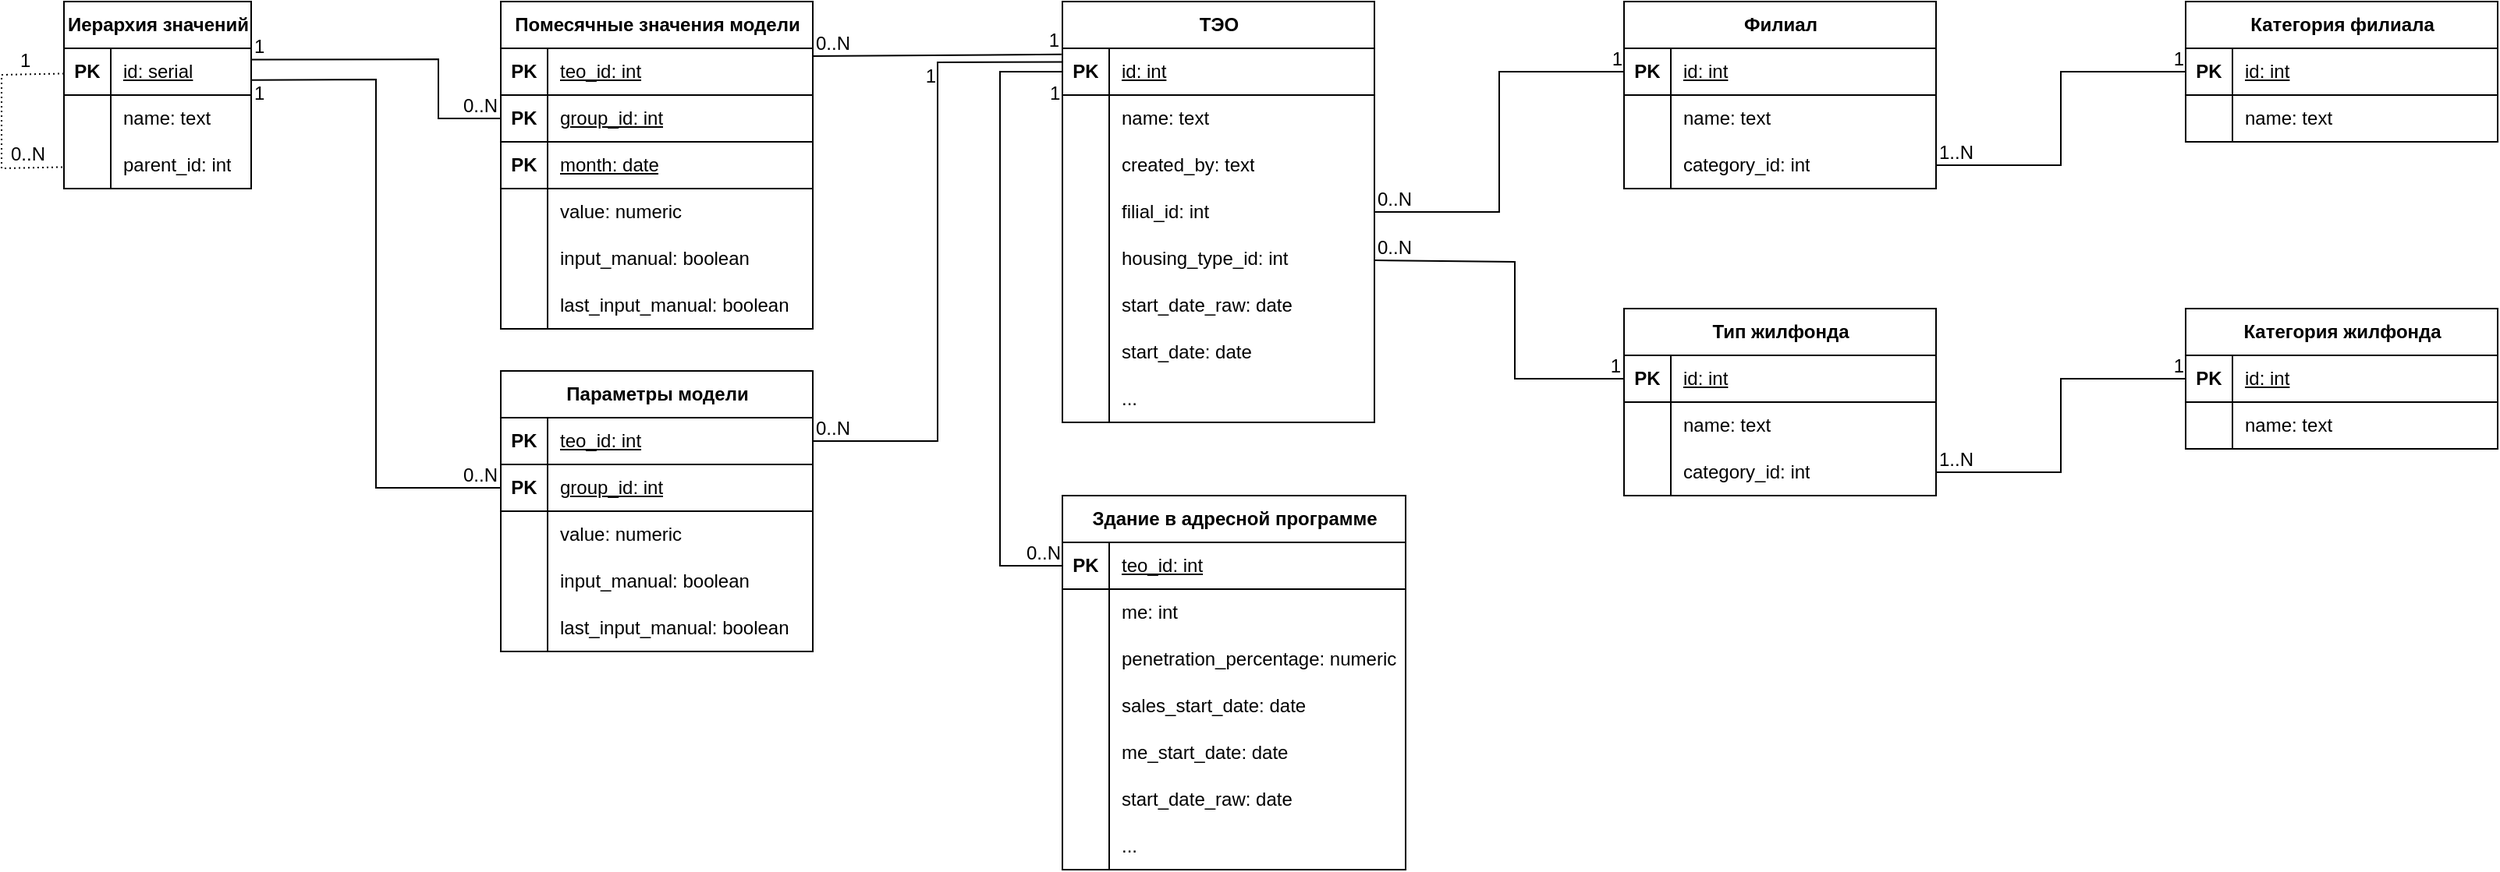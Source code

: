 <mxfile version="25.0.3">
  <diagram name="Страница — 1" id="0S8SlYEjhJr-Y9sLK_1a">
    <mxGraphModel dx="1687" dy="918" grid="1" gridSize="10" guides="1" tooltips="1" connect="1" arrows="1" fold="1" page="1" pageScale="1" pageWidth="850" pageHeight="1100" math="0" shadow="0">
      <root>
        <mxCell id="0" />
        <mxCell id="1" parent="0" />
        <mxCell id="uY31xJuMkMNd_lZLegCb-29" value="Иерархия значений" style="shape=table;startSize=30;container=1;collapsible=1;childLayout=tableLayout;fixedRows=1;rowLines=0;fontStyle=1;align=center;resizeLast=1;html=1;" vertex="1" parent="1">
          <mxGeometry x="80" y="43" width="120" height="120" as="geometry" />
        </mxCell>
        <mxCell id="uY31xJuMkMNd_lZLegCb-30" value="" style="shape=tableRow;horizontal=0;startSize=0;swimlaneHead=0;swimlaneBody=0;fillColor=none;collapsible=0;dropTarget=0;points=[[0,0.5],[1,0.5]];portConstraint=eastwest;top=0;left=0;right=0;bottom=1;" vertex="1" parent="uY31xJuMkMNd_lZLegCb-29">
          <mxGeometry y="30" width="120" height="30" as="geometry" />
        </mxCell>
        <mxCell id="uY31xJuMkMNd_lZLegCb-31" value="PK" style="shape=partialRectangle;connectable=0;fillColor=none;top=0;left=0;bottom=0;right=0;fontStyle=1;overflow=hidden;whiteSpace=wrap;html=1;" vertex="1" parent="uY31xJuMkMNd_lZLegCb-30">
          <mxGeometry width="30" height="30" as="geometry">
            <mxRectangle width="30" height="30" as="alternateBounds" />
          </mxGeometry>
        </mxCell>
        <mxCell id="uY31xJuMkMNd_lZLegCb-32" value="&lt;span style=&quot;font-weight: 400;&quot;&gt;id: serial&lt;/span&gt;" style="shape=partialRectangle;connectable=0;fillColor=none;top=0;left=0;bottom=0;right=0;align=left;spacingLeft=6;fontStyle=5;overflow=hidden;whiteSpace=wrap;html=1;" vertex="1" parent="uY31xJuMkMNd_lZLegCb-30">
          <mxGeometry x="30" width="90" height="30" as="geometry">
            <mxRectangle width="90" height="30" as="alternateBounds" />
          </mxGeometry>
        </mxCell>
        <mxCell id="uY31xJuMkMNd_lZLegCb-33" value="" style="shape=tableRow;horizontal=0;startSize=0;swimlaneHead=0;swimlaneBody=0;fillColor=none;collapsible=0;dropTarget=0;points=[[0,0.5],[1,0.5]];portConstraint=eastwest;top=0;left=0;right=0;bottom=0;" vertex="1" parent="uY31xJuMkMNd_lZLegCb-29">
          <mxGeometry y="60" width="120" height="30" as="geometry" />
        </mxCell>
        <mxCell id="uY31xJuMkMNd_lZLegCb-34" value="" style="shape=partialRectangle;connectable=0;fillColor=none;top=0;left=0;bottom=0;right=0;editable=1;overflow=hidden;whiteSpace=wrap;html=1;" vertex="1" parent="uY31xJuMkMNd_lZLegCb-33">
          <mxGeometry width="30" height="30" as="geometry">
            <mxRectangle width="30" height="30" as="alternateBounds" />
          </mxGeometry>
        </mxCell>
        <mxCell id="uY31xJuMkMNd_lZLegCb-35" value="name: text" style="shape=partialRectangle;connectable=0;fillColor=none;top=0;left=0;bottom=0;right=0;align=left;spacingLeft=6;overflow=hidden;whiteSpace=wrap;html=1;" vertex="1" parent="uY31xJuMkMNd_lZLegCb-33">
          <mxGeometry x="30" width="90" height="30" as="geometry">
            <mxRectangle width="90" height="30" as="alternateBounds" />
          </mxGeometry>
        </mxCell>
        <mxCell id="uY31xJuMkMNd_lZLegCb-36" value="" style="shape=tableRow;horizontal=0;startSize=0;swimlaneHead=0;swimlaneBody=0;fillColor=none;collapsible=0;dropTarget=0;points=[[0,0.5],[1,0.5]];portConstraint=eastwest;top=0;left=0;right=0;bottom=0;" vertex="1" parent="uY31xJuMkMNd_lZLegCb-29">
          <mxGeometry y="90" width="120" height="30" as="geometry" />
        </mxCell>
        <mxCell id="uY31xJuMkMNd_lZLegCb-37" value="" style="shape=partialRectangle;connectable=0;fillColor=none;top=0;left=0;bottom=0;right=0;editable=1;overflow=hidden;whiteSpace=wrap;html=1;" vertex="1" parent="uY31xJuMkMNd_lZLegCb-36">
          <mxGeometry width="30" height="30" as="geometry">
            <mxRectangle width="30" height="30" as="alternateBounds" />
          </mxGeometry>
        </mxCell>
        <mxCell id="uY31xJuMkMNd_lZLegCb-38" value="parent_id: int" style="shape=partialRectangle;connectable=0;fillColor=none;top=0;left=0;bottom=0;right=0;align=left;spacingLeft=6;overflow=hidden;whiteSpace=wrap;html=1;" vertex="1" parent="uY31xJuMkMNd_lZLegCb-36">
          <mxGeometry x="30" width="90" height="30" as="geometry">
            <mxRectangle width="90" height="30" as="alternateBounds" />
          </mxGeometry>
        </mxCell>
        <mxCell id="uY31xJuMkMNd_lZLegCb-42" value="" style="endArrow=none;html=1;rounded=0;dashed=1;dashPattern=1 2;" edge="1" parent="uY31xJuMkMNd_lZLegCb-29" source="uY31xJuMkMNd_lZLegCb-30" target="uY31xJuMkMNd_lZLegCb-36">
          <mxGeometry relative="1" as="geometry">
            <mxPoint x="-50" y="37" as="sourcePoint" />
            <mxPoint x="-30" y="107" as="targetPoint" />
            <Array as="points">
              <mxPoint x="-40" y="47" />
              <mxPoint x="-40" y="107" />
            </Array>
          </mxGeometry>
        </mxCell>
        <mxCell id="uY31xJuMkMNd_lZLegCb-43" value="1" style="resizable=0;html=1;whiteSpace=wrap;align=left;verticalAlign=bottom;" connectable="0" vertex="1" parent="uY31xJuMkMNd_lZLegCb-42">
          <mxGeometry x="-1" relative="1" as="geometry">
            <mxPoint x="-30" as="offset" />
          </mxGeometry>
        </mxCell>
        <mxCell id="uY31xJuMkMNd_lZLegCb-44" value="0..N" style="resizable=0;html=1;whiteSpace=wrap;align=right;verticalAlign=bottom;" connectable="0" vertex="1" parent="uY31xJuMkMNd_lZLegCb-42">
          <mxGeometry x="1" relative="1" as="geometry">
            <mxPoint x="-10" as="offset" />
          </mxGeometry>
        </mxCell>
        <mxCell id="uY31xJuMkMNd_lZLegCb-46" value="&lt;div style=&quot;&quot;&gt;Помесячные значения модели&lt;/div&gt;" style="shape=table;startSize=30;container=1;collapsible=1;childLayout=tableLayout;fixedRows=0;rowLines=0;fontStyle=1;align=center;resizeLast=1;html=1;" vertex="1" parent="1">
          <mxGeometry x="360" y="43" width="200" height="210" as="geometry" />
        </mxCell>
        <mxCell id="uY31xJuMkMNd_lZLegCb-47" value="" style="shape=tableRow;horizontal=0;startSize=0;swimlaneHead=0;swimlaneBody=0;fillColor=none;collapsible=0;dropTarget=0;points=[[0,0.5],[1,0.5]];portConstraint=eastwest;top=0;left=0;right=0;bottom=1;" vertex="1" parent="uY31xJuMkMNd_lZLegCb-46">
          <mxGeometry y="30" width="200" height="30" as="geometry" />
        </mxCell>
        <mxCell id="uY31xJuMkMNd_lZLegCb-48" value="PK" style="shape=partialRectangle;connectable=0;fillColor=none;top=0;left=0;bottom=0;right=0;fontStyle=1;overflow=hidden;whiteSpace=wrap;html=1;" vertex="1" parent="uY31xJuMkMNd_lZLegCb-47">
          <mxGeometry width="30" height="30" as="geometry">
            <mxRectangle width="30" height="30" as="alternateBounds" />
          </mxGeometry>
        </mxCell>
        <mxCell id="uY31xJuMkMNd_lZLegCb-49" value="&lt;span style=&quot;font-weight: 400;&quot;&gt;teo_id: int&lt;/span&gt;" style="shape=partialRectangle;connectable=0;fillColor=none;top=0;left=0;bottom=0;right=0;align=left;spacingLeft=6;fontStyle=5;overflow=hidden;whiteSpace=wrap;html=1;" vertex="1" parent="uY31xJuMkMNd_lZLegCb-47">
          <mxGeometry x="30" width="170" height="30" as="geometry">
            <mxRectangle width="170" height="30" as="alternateBounds" />
          </mxGeometry>
        </mxCell>
        <mxCell id="uY31xJuMkMNd_lZLegCb-87" style="shape=tableRow;horizontal=0;startSize=0;swimlaneHead=0;swimlaneBody=0;fillColor=none;collapsible=0;dropTarget=0;points=[[0,0.5],[1,0.5]];portConstraint=eastwest;top=0;left=0;right=0;bottom=1;" vertex="1" parent="uY31xJuMkMNd_lZLegCb-46">
          <mxGeometry y="60" width="200" height="30" as="geometry" />
        </mxCell>
        <mxCell id="uY31xJuMkMNd_lZLegCb-88" value="PK" style="shape=partialRectangle;connectable=0;fillColor=none;top=0;left=0;bottom=0;right=0;fontStyle=1;overflow=hidden;whiteSpace=wrap;html=1;" vertex="1" parent="uY31xJuMkMNd_lZLegCb-87">
          <mxGeometry width="30" height="30" as="geometry">
            <mxRectangle width="30" height="30" as="alternateBounds" />
          </mxGeometry>
        </mxCell>
        <mxCell id="uY31xJuMkMNd_lZLegCb-89" value="&lt;span style=&quot;font-weight: 400;&quot;&gt;group_id: int&lt;/span&gt;" style="shape=partialRectangle;connectable=0;fillColor=none;top=0;left=0;bottom=0;right=0;align=left;spacingLeft=6;fontStyle=5;overflow=hidden;whiteSpace=wrap;html=1;" vertex="1" parent="uY31xJuMkMNd_lZLegCb-87">
          <mxGeometry x="30" width="170" height="30" as="geometry">
            <mxRectangle width="170" height="30" as="alternateBounds" />
          </mxGeometry>
        </mxCell>
        <mxCell id="uY31xJuMkMNd_lZLegCb-84" style="shape=tableRow;horizontal=0;startSize=0;swimlaneHead=0;swimlaneBody=0;fillColor=none;collapsible=0;dropTarget=0;points=[[0,0.5],[1,0.5]];portConstraint=eastwest;top=0;left=0;right=0;bottom=1;" vertex="1" parent="uY31xJuMkMNd_lZLegCb-46">
          <mxGeometry y="90" width="200" height="30" as="geometry" />
        </mxCell>
        <mxCell id="uY31xJuMkMNd_lZLegCb-85" value="PK" style="shape=partialRectangle;connectable=0;fillColor=none;top=0;left=0;bottom=0;right=0;fontStyle=1;overflow=hidden;whiteSpace=wrap;html=1;" vertex="1" parent="uY31xJuMkMNd_lZLegCb-84">
          <mxGeometry width="30" height="30" as="geometry">
            <mxRectangle width="30" height="30" as="alternateBounds" />
          </mxGeometry>
        </mxCell>
        <mxCell id="uY31xJuMkMNd_lZLegCb-86" value="&lt;span style=&quot;font-weight: 400;&quot;&gt;month: date&lt;/span&gt;" style="shape=partialRectangle;connectable=0;fillColor=none;top=0;left=0;bottom=0;right=0;align=left;spacingLeft=6;fontStyle=5;overflow=hidden;whiteSpace=wrap;html=1;" vertex="1" parent="uY31xJuMkMNd_lZLegCb-84">
          <mxGeometry x="30" width="170" height="30" as="geometry">
            <mxRectangle width="170" height="30" as="alternateBounds" />
          </mxGeometry>
        </mxCell>
        <mxCell id="uY31xJuMkMNd_lZLegCb-50" value="" style="shape=tableRow;horizontal=0;startSize=0;swimlaneHead=0;swimlaneBody=0;fillColor=none;collapsible=0;dropTarget=0;points=[[0,0.5],[1,0.5]];portConstraint=eastwest;top=0;left=0;right=0;bottom=0;" vertex="1" parent="uY31xJuMkMNd_lZLegCb-46">
          <mxGeometry y="120" width="200" height="30" as="geometry" />
        </mxCell>
        <mxCell id="uY31xJuMkMNd_lZLegCb-51" value="" style="shape=partialRectangle;connectable=0;fillColor=none;top=0;left=0;bottom=0;right=0;editable=1;overflow=hidden;whiteSpace=wrap;html=1;" vertex="1" parent="uY31xJuMkMNd_lZLegCb-50">
          <mxGeometry width="30" height="30" as="geometry">
            <mxRectangle width="30" height="30" as="alternateBounds" />
          </mxGeometry>
        </mxCell>
        <mxCell id="uY31xJuMkMNd_lZLegCb-52" value="value: numeric" style="shape=partialRectangle;connectable=0;fillColor=none;top=0;left=0;bottom=0;right=0;align=left;spacingLeft=6;overflow=hidden;whiteSpace=wrap;html=1;" vertex="1" parent="uY31xJuMkMNd_lZLegCb-50">
          <mxGeometry x="30" width="170" height="30" as="geometry">
            <mxRectangle width="170" height="30" as="alternateBounds" />
          </mxGeometry>
        </mxCell>
        <mxCell id="uY31xJuMkMNd_lZLegCb-53" value="" style="shape=tableRow;horizontal=0;startSize=0;swimlaneHead=0;swimlaneBody=0;fillColor=none;collapsible=0;dropTarget=0;points=[[0,0.5],[1,0.5]];portConstraint=eastwest;top=0;left=0;right=0;bottom=0;" vertex="1" parent="uY31xJuMkMNd_lZLegCb-46">
          <mxGeometry y="150" width="200" height="30" as="geometry" />
        </mxCell>
        <mxCell id="uY31xJuMkMNd_lZLegCb-54" value="" style="shape=partialRectangle;connectable=0;fillColor=none;top=0;left=0;bottom=0;right=0;editable=1;overflow=hidden;whiteSpace=wrap;html=1;" vertex="1" parent="uY31xJuMkMNd_lZLegCb-53">
          <mxGeometry width="30" height="30" as="geometry">
            <mxRectangle width="30" height="30" as="alternateBounds" />
          </mxGeometry>
        </mxCell>
        <mxCell id="uY31xJuMkMNd_lZLegCb-55" value="input_manual: boolean" style="shape=partialRectangle;connectable=0;fillColor=none;top=0;left=0;bottom=0;right=0;align=left;spacingLeft=6;overflow=hidden;whiteSpace=wrap;html=1;" vertex="1" parent="uY31xJuMkMNd_lZLegCb-53">
          <mxGeometry x="30" width="170" height="30" as="geometry">
            <mxRectangle width="170" height="30" as="alternateBounds" />
          </mxGeometry>
        </mxCell>
        <mxCell id="uY31xJuMkMNd_lZLegCb-56" value="" style="shape=tableRow;horizontal=0;startSize=0;swimlaneHead=0;swimlaneBody=0;fillColor=none;collapsible=0;dropTarget=0;points=[[0,0.5],[1,0.5]];portConstraint=eastwest;top=0;left=0;right=0;bottom=0;" vertex="1" parent="uY31xJuMkMNd_lZLegCb-46">
          <mxGeometry y="180" width="200" height="30" as="geometry" />
        </mxCell>
        <mxCell id="uY31xJuMkMNd_lZLegCb-57" value="" style="shape=partialRectangle;connectable=0;fillColor=none;top=0;left=0;bottom=0;right=0;editable=1;overflow=hidden;whiteSpace=wrap;html=1;" vertex="1" parent="uY31xJuMkMNd_lZLegCb-56">
          <mxGeometry width="30" height="30" as="geometry">
            <mxRectangle width="30" height="30" as="alternateBounds" />
          </mxGeometry>
        </mxCell>
        <mxCell id="uY31xJuMkMNd_lZLegCb-58" value="last_input_manual: boolean" style="shape=partialRectangle;connectable=0;fillColor=none;top=0;left=0;bottom=0;right=0;align=left;spacingLeft=6;overflow=hidden;whiteSpace=wrap;html=1;" vertex="1" parent="uY31xJuMkMNd_lZLegCb-56">
          <mxGeometry x="30" width="170" height="30" as="geometry">
            <mxRectangle width="170" height="30" as="alternateBounds" />
          </mxGeometry>
        </mxCell>
        <mxCell id="uY31xJuMkMNd_lZLegCb-91" value="&lt;div style=&quot;&quot;&gt;Параметры модели&lt;/div&gt;" style="shape=table;startSize=30;container=1;collapsible=1;childLayout=tableLayout;fixedRows=0;rowLines=0;fontStyle=1;align=center;resizeLast=1;html=1;" vertex="1" parent="1">
          <mxGeometry x="360" y="280" width="200" height="180" as="geometry" />
        </mxCell>
        <mxCell id="uY31xJuMkMNd_lZLegCb-92" value="" style="shape=tableRow;horizontal=0;startSize=0;swimlaneHead=0;swimlaneBody=0;fillColor=none;collapsible=0;dropTarget=0;points=[[0,0.5],[1,0.5]];portConstraint=eastwest;top=0;left=0;right=0;bottom=1;" vertex="1" parent="uY31xJuMkMNd_lZLegCb-91">
          <mxGeometry y="30" width="200" height="30" as="geometry" />
        </mxCell>
        <mxCell id="uY31xJuMkMNd_lZLegCb-93" value="PK" style="shape=partialRectangle;connectable=0;fillColor=none;top=0;left=0;bottom=0;right=0;fontStyle=1;overflow=hidden;whiteSpace=wrap;html=1;" vertex="1" parent="uY31xJuMkMNd_lZLegCb-92">
          <mxGeometry width="30" height="30" as="geometry">
            <mxRectangle width="30" height="30" as="alternateBounds" />
          </mxGeometry>
        </mxCell>
        <mxCell id="uY31xJuMkMNd_lZLegCb-94" value="&lt;span style=&quot;font-weight: 400;&quot;&gt;teo_id: int&lt;/span&gt;" style="shape=partialRectangle;connectable=0;fillColor=none;top=0;left=0;bottom=0;right=0;align=left;spacingLeft=6;fontStyle=5;overflow=hidden;whiteSpace=wrap;html=1;" vertex="1" parent="uY31xJuMkMNd_lZLegCb-92">
          <mxGeometry x="30" width="170" height="30" as="geometry">
            <mxRectangle width="170" height="30" as="alternateBounds" />
          </mxGeometry>
        </mxCell>
        <mxCell id="uY31xJuMkMNd_lZLegCb-95" style="shape=tableRow;horizontal=0;startSize=0;swimlaneHead=0;swimlaneBody=0;fillColor=none;collapsible=0;dropTarget=0;points=[[0,0.5],[1,0.5]];portConstraint=eastwest;top=0;left=0;right=0;bottom=1;" vertex="1" parent="uY31xJuMkMNd_lZLegCb-91">
          <mxGeometry y="60" width="200" height="30" as="geometry" />
        </mxCell>
        <mxCell id="uY31xJuMkMNd_lZLegCb-96" value="PK" style="shape=partialRectangle;connectable=0;fillColor=none;top=0;left=0;bottom=0;right=0;fontStyle=1;overflow=hidden;whiteSpace=wrap;html=1;" vertex="1" parent="uY31xJuMkMNd_lZLegCb-95">
          <mxGeometry width="30" height="30" as="geometry">
            <mxRectangle width="30" height="30" as="alternateBounds" />
          </mxGeometry>
        </mxCell>
        <mxCell id="uY31xJuMkMNd_lZLegCb-97" value="&lt;span style=&quot;font-weight: 400;&quot;&gt;group_id: int&lt;/span&gt;" style="shape=partialRectangle;connectable=0;fillColor=none;top=0;left=0;bottom=0;right=0;align=left;spacingLeft=6;fontStyle=5;overflow=hidden;whiteSpace=wrap;html=1;" vertex="1" parent="uY31xJuMkMNd_lZLegCb-95">
          <mxGeometry x="30" width="170" height="30" as="geometry">
            <mxRectangle width="170" height="30" as="alternateBounds" />
          </mxGeometry>
        </mxCell>
        <mxCell id="uY31xJuMkMNd_lZLegCb-101" value="" style="shape=tableRow;horizontal=0;startSize=0;swimlaneHead=0;swimlaneBody=0;fillColor=none;collapsible=0;dropTarget=0;points=[[0,0.5],[1,0.5]];portConstraint=eastwest;top=0;left=0;right=0;bottom=0;" vertex="1" parent="uY31xJuMkMNd_lZLegCb-91">
          <mxGeometry y="90" width="200" height="30" as="geometry" />
        </mxCell>
        <mxCell id="uY31xJuMkMNd_lZLegCb-102" value="" style="shape=partialRectangle;connectable=0;fillColor=none;top=0;left=0;bottom=0;right=0;editable=1;overflow=hidden;whiteSpace=wrap;html=1;" vertex="1" parent="uY31xJuMkMNd_lZLegCb-101">
          <mxGeometry width="30" height="30" as="geometry">
            <mxRectangle width="30" height="30" as="alternateBounds" />
          </mxGeometry>
        </mxCell>
        <mxCell id="uY31xJuMkMNd_lZLegCb-103" value="value: numeric" style="shape=partialRectangle;connectable=0;fillColor=none;top=0;left=0;bottom=0;right=0;align=left;spacingLeft=6;overflow=hidden;whiteSpace=wrap;html=1;" vertex="1" parent="uY31xJuMkMNd_lZLegCb-101">
          <mxGeometry x="30" width="170" height="30" as="geometry">
            <mxRectangle width="170" height="30" as="alternateBounds" />
          </mxGeometry>
        </mxCell>
        <mxCell id="uY31xJuMkMNd_lZLegCb-104" value="" style="shape=tableRow;horizontal=0;startSize=0;swimlaneHead=0;swimlaneBody=0;fillColor=none;collapsible=0;dropTarget=0;points=[[0,0.5],[1,0.5]];portConstraint=eastwest;top=0;left=0;right=0;bottom=0;" vertex="1" parent="uY31xJuMkMNd_lZLegCb-91">
          <mxGeometry y="120" width="200" height="30" as="geometry" />
        </mxCell>
        <mxCell id="uY31xJuMkMNd_lZLegCb-105" value="" style="shape=partialRectangle;connectable=0;fillColor=none;top=0;left=0;bottom=0;right=0;editable=1;overflow=hidden;whiteSpace=wrap;html=1;" vertex="1" parent="uY31xJuMkMNd_lZLegCb-104">
          <mxGeometry width="30" height="30" as="geometry">
            <mxRectangle width="30" height="30" as="alternateBounds" />
          </mxGeometry>
        </mxCell>
        <mxCell id="uY31xJuMkMNd_lZLegCb-106" value="input_manual: boolean" style="shape=partialRectangle;connectable=0;fillColor=none;top=0;left=0;bottom=0;right=0;align=left;spacingLeft=6;overflow=hidden;whiteSpace=wrap;html=1;" vertex="1" parent="uY31xJuMkMNd_lZLegCb-104">
          <mxGeometry x="30" width="170" height="30" as="geometry">
            <mxRectangle width="170" height="30" as="alternateBounds" />
          </mxGeometry>
        </mxCell>
        <mxCell id="uY31xJuMkMNd_lZLegCb-107" value="" style="shape=tableRow;horizontal=0;startSize=0;swimlaneHead=0;swimlaneBody=0;fillColor=none;collapsible=0;dropTarget=0;points=[[0,0.5],[1,0.5]];portConstraint=eastwest;top=0;left=0;right=0;bottom=0;" vertex="1" parent="uY31xJuMkMNd_lZLegCb-91">
          <mxGeometry y="150" width="200" height="30" as="geometry" />
        </mxCell>
        <mxCell id="uY31xJuMkMNd_lZLegCb-108" value="" style="shape=partialRectangle;connectable=0;fillColor=none;top=0;left=0;bottom=0;right=0;editable=1;overflow=hidden;whiteSpace=wrap;html=1;" vertex="1" parent="uY31xJuMkMNd_lZLegCb-107">
          <mxGeometry width="30" height="30" as="geometry">
            <mxRectangle width="30" height="30" as="alternateBounds" />
          </mxGeometry>
        </mxCell>
        <mxCell id="uY31xJuMkMNd_lZLegCb-109" value="last_input_manual: boolean" style="shape=partialRectangle;connectable=0;fillColor=none;top=0;left=0;bottom=0;right=0;align=left;spacingLeft=6;overflow=hidden;whiteSpace=wrap;html=1;" vertex="1" parent="uY31xJuMkMNd_lZLegCb-107">
          <mxGeometry x="30" width="170" height="30" as="geometry">
            <mxRectangle width="170" height="30" as="alternateBounds" />
          </mxGeometry>
        </mxCell>
        <mxCell id="uY31xJuMkMNd_lZLegCb-110" value="" style="endArrow=none;html=1;rounded=0;exitX=0.999;exitY=0.243;exitDx=0;exitDy=0;exitPerimeter=0;" edge="1" parent="1" source="uY31xJuMkMNd_lZLegCb-30" target="uY31xJuMkMNd_lZLegCb-87">
          <mxGeometry relative="1" as="geometry">
            <mxPoint x="80" y="200" as="sourcePoint" />
            <mxPoint x="240" y="200" as="targetPoint" />
            <Array as="points">
              <mxPoint x="320" y="80" />
              <mxPoint x="320" y="118" />
            </Array>
          </mxGeometry>
        </mxCell>
        <mxCell id="uY31xJuMkMNd_lZLegCb-111" value="1" style="resizable=0;html=1;whiteSpace=wrap;align=left;verticalAlign=bottom;" connectable="0" vertex="1" parent="uY31xJuMkMNd_lZLegCb-110">
          <mxGeometry x="-1" relative="1" as="geometry" />
        </mxCell>
        <mxCell id="uY31xJuMkMNd_lZLegCb-112" value="0..N" style="resizable=0;html=1;whiteSpace=wrap;align=right;verticalAlign=bottom;" connectable="0" vertex="1" parent="uY31xJuMkMNd_lZLegCb-110">
          <mxGeometry x="1" relative="1" as="geometry" />
        </mxCell>
        <mxCell id="uY31xJuMkMNd_lZLegCb-113" value="" style="endArrow=none;html=1;rounded=0;exitX=0.999;exitY=0.681;exitDx=0;exitDy=0;exitPerimeter=0;entryX=0;entryY=0.5;entryDx=0;entryDy=0;" edge="1" parent="1" source="uY31xJuMkMNd_lZLegCb-30" target="uY31xJuMkMNd_lZLegCb-95">
          <mxGeometry relative="1" as="geometry">
            <mxPoint x="140" y="280" as="sourcePoint" />
            <mxPoint x="300" y="318" as="targetPoint" />
            <Array as="points">
              <mxPoint x="280" y="93" />
              <mxPoint x="280" y="355" />
            </Array>
          </mxGeometry>
        </mxCell>
        <mxCell id="uY31xJuMkMNd_lZLegCb-114" value="1" style="resizable=0;html=1;whiteSpace=wrap;align=left;verticalAlign=bottom;" connectable="0" vertex="1" parent="uY31xJuMkMNd_lZLegCb-113">
          <mxGeometry x="-1" relative="1" as="geometry">
            <mxPoint y="17" as="offset" />
          </mxGeometry>
        </mxCell>
        <mxCell id="uY31xJuMkMNd_lZLegCb-115" value="0..N" style="resizable=0;html=1;whiteSpace=wrap;align=right;verticalAlign=bottom;" connectable="0" vertex="1" parent="uY31xJuMkMNd_lZLegCb-113">
          <mxGeometry x="1" relative="1" as="geometry" />
        </mxCell>
        <mxCell id="uY31xJuMkMNd_lZLegCb-116" value="&lt;div style=&quot;&quot;&gt;ТЭО&lt;/div&gt;" style="shape=table;startSize=30;container=1;collapsible=1;childLayout=tableLayout;fixedRows=0;rowLines=0;fontStyle=1;align=center;resizeLast=1;html=1;" vertex="1" parent="1">
          <mxGeometry x="720" y="43" width="200" height="270" as="geometry" />
        </mxCell>
        <mxCell id="uY31xJuMkMNd_lZLegCb-117" value="" style="shape=tableRow;horizontal=0;startSize=0;swimlaneHead=0;swimlaneBody=0;fillColor=none;collapsible=0;dropTarget=0;points=[[0,0.5],[1,0.5]];portConstraint=eastwest;top=0;left=0;right=0;bottom=1;" vertex="1" parent="uY31xJuMkMNd_lZLegCb-116">
          <mxGeometry y="30" width="200" height="30" as="geometry" />
        </mxCell>
        <mxCell id="uY31xJuMkMNd_lZLegCb-118" value="PK" style="shape=partialRectangle;connectable=0;fillColor=none;top=0;left=0;bottom=0;right=0;fontStyle=1;overflow=hidden;whiteSpace=wrap;html=1;" vertex="1" parent="uY31xJuMkMNd_lZLegCb-117">
          <mxGeometry width="30" height="30" as="geometry">
            <mxRectangle width="30" height="30" as="alternateBounds" />
          </mxGeometry>
        </mxCell>
        <mxCell id="uY31xJuMkMNd_lZLegCb-119" value="&lt;span style=&quot;font-weight: 400;&quot;&gt;id: int&lt;/span&gt;" style="shape=partialRectangle;connectable=0;fillColor=none;top=0;left=0;bottom=0;right=0;align=left;spacingLeft=6;fontStyle=5;overflow=hidden;whiteSpace=wrap;html=1;" vertex="1" parent="uY31xJuMkMNd_lZLegCb-117">
          <mxGeometry x="30" width="170" height="30" as="geometry">
            <mxRectangle width="170" height="30" as="alternateBounds" />
          </mxGeometry>
        </mxCell>
        <mxCell id="uY31xJuMkMNd_lZLegCb-126" value="" style="shape=tableRow;horizontal=0;startSize=0;swimlaneHead=0;swimlaneBody=0;fillColor=none;collapsible=0;dropTarget=0;points=[[0,0.5],[1,0.5]];portConstraint=eastwest;top=0;left=0;right=0;bottom=0;" vertex="1" parent="uY31xJuMkMNd_lZLegCb-116">
          <mxGeometry y="60" width="200" height="30" as="geometry" />
        </mxCell>
        <mxCell id="uY31xJuMkMNd_lZLegCb-127" value="" style="shape=partialRectangle;connectable=0;fillColor=none;top=0;left=0;bottom=0;right=0;editable=1;overflow=hidden;whiteSpace=wrap;html=1;" vertex="1" parent="uY31xJuMkMNd_lZLegCb-126">
          <mxGeometry width="30" height="30" as="geometry">
            <mxRectangle width="30" height="30" as="alternateBounds" />
          </mxGeometry>
        </mxCell>
        <mxCell id="uY31xJuMkMNd_lZLegCb-128" value="name: text" style="shape=partialRectangle;connectable=0;fillColor=none;top=0;left=0;bottom=0;right=0;align=left;spacingLeft=6;overflow=hidden;whiteSpace=wrap;html=1;" vertex="1" parent="uY31xJuMkMNd_lZLegCb-126">
          <mxGeometry x="30" width="170" height="30" as="geometry">
            <mxRectangle width="170" height="30" as="alternateBounds" />
          </mxGeometry>
        </mxCell>
        <mxCell id="uY31xJuMkMNd_lZLegCb-129" value="" style="shape=tableRow;horizontal=0;startSize=0;swimlaneHead=0;swimlaneBody=0;fillColor=none;collapsible=0;dropTarget=0;points=[[0,0.5],[1,0.5]];portConstraint=eastwest;top=0;left=0;right=0;bottom=0;" vertex="1" parent="uY31xJuMkMNd_lZLegCb-116">
          <mxGeometry y="90" width="200" height="30" as="geometry" />
        </mxCell>
        <mxCell id="uY31xJuMkMNd_lZLegCb-130" value="" style="shape=partialRectangle;connectable=0;fillColor=none;top=0;left=0;bottom=0;right=0;editable=1;overflow=hidden;whiteSpace=wrap;html=1;" vertex="1" parent="uY31xJuMkMNd_lZLegCb-129">
          <mxGeometry width="30" height="30" as="geometry">
            <mxRectangle width="30" height="30" as="alternateBounds" />
          </mxGeometry>
        </mxCell>
        <mxCell id="uY31xJuMkMNd_lZLegCb-131" value="created_by: text" style="shape=partialRectangle;connectable=0;fillColor=none;top=0;left=0;bottom=0;right=0;align=left;spacingLeft=6;overflow=hidden;whiteSpace=wrap;html=1;" vertex="1" parent="uY31xJuMkMNd_lZLegCb-129">
          <mxGeometry x="30" width="170" height="30" as="geometry">
            <mxRectangle width="170" height="30" as="alternateBounds" />
          </mxGeometry>
        </mxCell>
        <mxCell id="uY31xJuMkMNd_lZLegCb-132" value="" style="shape=tableRow;horizontal=0;startSize=0;swimlaneHead=0;swimlaneBody=0;fillColor=none;collapsible=0;dropTarget=0;points=[[0,0.5],[1,0.5]];portConstraint=eastwest;top=0;left=0;right=0;bottom=0;" vertex="1" parent="uY31xJuMkMNd_lZLegCb-116">
          <mxGeometry y="120" width="200" height="30" as="geometry" />
        </mxCell>
        <mxCell id="uY31xJuMkMNd_lZLegCb-133" value="" style="shape=partialRectangle;connectable=0;fillColor=none;top=0;left=0;bottom=0;right=0;editable=1;overflow=hidden;whiteSpace=wrap;html=1;" vertex="1" parent="uY31xJuMkMNd_lZLegCb-132">
          <mxGeometry width="30" height="30" as="geometry">
            <mxRectangle width="30" height="30" as="alternateBounds" />
          </mxGeometry>
        </mxCell>
        <mxCell id="uY31xJuMkMNd_lZLegCb-134" value="filial_id: int" style="shape=partialRectangle;connectable=0;fillColor=none;top=0;left=0;bottom=0;right=0;align=left;spacingLeft=6;overflow=hidden;whiteSpace=wrap;html=1;" vertex="1" parent="uY31xJuMkMNd_lZLegCb-132">
          <mxGeometry x="30" width="170" height="30" as="geometry">
            <mxRectangle width="170" height="30" as="alternateBounds" />
          </mxGeometry>
        </mxCell>
        <mxCell id="uY31xJuMkMNd_lZLegCb-160" style="shape=tableRow;horizontal=0;startSize=0;swimlaneHead=0;swimlaneBody=0;fillColor=none;collapsible=0;dropTarget=0;points=[[0,0.5],[1,0.5]];portConstraint=eastwest;top=0;left=0;right=0;bottom=0;" vertex="1" parent="uY31xJuMkMNd_lZLegCb-116">
          <mxGeometry y="150" width="200" height="30" as="geometry" />
        </mxCell>
        <mxCell id="uY31xJuMkMNd_lZLegCb-161" style="shape=partialRectangle;connectable=0;fillColor=none;top=0;left=0;bottom=0;right=0;editable=1;overflow=hidden;whiteSpace=wrap;html=1;" vertex="1" parent="uY31xJuMkMNd_lZLegCb-160">
          <mxGeometry width="30" height="30" as="geometry">
            <mxRectangle width="30" height="30" as="alternateBounds" />
          </mxGeometry>
        </mxCell>
        <mxCell id="uY31xJuMkMNd_lZLegCb-162" value="housing_type_id: int" style="shape=partialRectangle;connectable=0;fillColor=none;top=0;left=0;bottom=0;right=0;align=left;spacingLeft=6;overflow=hidden;whiteSpace=wrap;html=1;" vertex="1" parent="uY31xJuMkMNd_lZLegCb-160">
          <mxGeometry x="30" width="170" height="30" as="geometry">
            <mxRectangle width="170" height="30" as="alternateBounds" />
          </mxGeometry>
        </mxCell>
        <mxCell id="uY31xJuMkMNd_lZLegCb-238" style="shape=tableRow;horizontal=0;startSize=0;swimlaneHead=0;swimlaneBody=0;fillColor=none;collapsible=0;dropTarget=0;points=[[0,0.5],[1,0.5]];portConstraint=eastwest;top=0;left=0;right=0;bottom=0;" vertex="1" parent="uY31xJuMkMNd_lZLegCb-116">
          <mxGeometry y="180" width="200" height="30" as="geometry" />
        </mxCell>
        <mxCell id="uY31xJuMkMNd_lZLegCb-239" style="shape=partialRectangle;connectable=0;fillColor=none;top=0;left=0;bottom=0;right=0;editable=1;overflow=hidden;whiteSpace=wrap;html=1;" vertex="1" parent="uY31xJuMkMNd_lZLegCb-238">
          <mxGeometry width="30" height="30" as="geometry">
            <mxRectangle width="30" height="30" as="alternateBounds" />
          </mxGeometry>
        </mxCell>
        <mxCell id="uY31xJuMkMNd_lZLegCb-240" value="start_date_raw: date" style="shape=partialRectangle;connectable=0;fillColor=none;top=0;left=0;bottom=0;right=0;align=left;spacingLeft=6;overflow=hidden;whiteSpace=wrap;html=1;" vertex="1" parent="uY31xJuMkMNd_lZLegCb-238">
          <mxGeometry x="30" width="170" height="30" as="geometry">
            <mxRectangle width="170" height="30" as="alternateBounds" />
          </mxGeometry>
        </mxCell>
        <mxCell id="uY31xJuMkMNd_lZLegCb-235" style="shape=tableRow;horizontal=0;startSize=0;swimlaneHead=0;swimlaneBody=0;fillColor=none;collapsible=0;dropTarget=0;points=[[0,0.5],[1,0.5]];portConstraint=eastwest;top=0;left=0;right=0;bottom=0;" vertex="1" parent="uY31xJuMkMNd_lZLegCb-116">
          <mxGeometry y="210" width="200" height="30" as="geometry" />
        </mxCell>
        <mxCell id="uY31xJuMkMNd_lZLegCb-236" style="shape=partialRectangle;connectable=0;fillColor=none;top=0;left=0;bottom=0;right=0;editable=1;overflow=hidden;whiteSpace=wrap;html=1;" vertex="1" parent="uY31xJuMkMNd_lZLegCb-235">
          <mxGeometry width="30" height="30" as="geometry">
            <mxRectangle width="30" height="30" as="alternateBounds" />
          </mxGeometry>
        </mxCell>
        <mxCell id="uY31xJuMkMNd_lZLegCb-237" value="start_date: date" style="shape=partialRectangle;connectable=0;fillColor=none;top=0;left=0;bottom=0;right=0;align=left;spacingLeft=6;overflow=hidden;whiteSpace=wrap;html=1;" vertex="1" parent="uY31xJuMkMNd_lZLegCb-235">
          <mxGeometry x="30" width="170" height="30" as="geometry">
            <mxRectangle width="170" height="30" as="alternateBounds" />
          </mxGeometry>
        </mxCell>
        <mxCell id="uY31xJuMkMNd_lZLegCb-263" style="shape=tableRow;horizontal=0;startSize=0;swimlaneHead=0;swimlaneBody=0;fillColor=none;collapsible=0;dropTarget=0;points=[[0,0.5],[1,0.5]];portConstraint=eastwest;top=0;left=0;right=0;bottom=0;" vertex="1" parent="uY31xJuMkMNd_lZLegCb-116">
          <mxGeometry y="240" width="200" height="30" as="geometry" />
        </mxCell>
        <mxCell id="uY31xJuMkMNd_lZLegCb-264" style="shape=partialRectangle;connectable=0;fillColor=none;top=0;left=0;bottom=0;right=0;editable=1;overflow=hidden;whiteSpace=wrap;html=1;" vertex="1" parent="uY31xJuMkMNd_lZLegCb-263">
          <mxGeometry width="30" height="30" as="geometry">
            <mxRectangle width="30" height="30" as="alternateBounds" />
          </mxGeometry>
        </mxCell>
        <mxCell id="uY31xJuMkMNd_lZLegCb-265" value="..." style="shape=partialRectangle;connectable=0;fillColor=none;top=0;left=0;bottom=0;right=0;align=left;spacingLeft=6;overflow=hidden;whiteSpace=wrap;html=1;" vertex="1" parent="uY31xJuMkMNd_lZLegCb-263">
          <mxGeometry x="30" width="170" height="30" as="geometry">
            <mxRectangle width="170" height="30" as="alternateBounds" />
          </mxGeometry>
        </mxCell>
        <mxCell id="uY31xJuMkMNd_lZLegCb-163" value="&lt;div style=&quot;&quot;&gt;Филиал&lt;/div&gt;" style="shape=table;startSize=30;container=1;collapsible=1;childLayout=tableLayout;fixedRows=0;rowLines=0;fontStyle=1;align=center;resizeLast=1;html=1;" vertex="1" parent="1">
          <mxGeometry x="1080" y="43" width="200" height="120" as="geometry" />
        </mxCell>
        <mxCell id="uY31xJuMkMNd_lZLegCb-164" value="" style="shape=tableRow;horizontal=0;startSize=0;swimlaneHead=0;swimlaneBody=0;fillColor=none;collapsible=0;dropTarget=0;points=[[0,0.5],[1,0.5]];portConstraint=eastwest;top=0;left=0;right=0;bottom=1;" vertex="1" parent="uY31xJuMkMNd_lZLegCb-163">
          <mxGeometry y="30" width="200" height="30" as="geometry" />
        </mxCell>
        <mxCell id="uY31xJuMkMNd_lZLegCb-165" value="PK" style="shape=partialRectangle;connectable=0;fillColor=none;top=0;left=0;bottom=0;right=0;fontStyle=1;overflow=hidden;whiteSpace=wrap;html=1;" vertex="1" parent="uY31xJuMkMNd_lZLegCb-164">
          <mxGeometry width="30" height="30" as="geometry">
            <mxRectangle width="30" height="30" as="alternateBounds" />
          </mxGeometry>
        </mxCell>
        <mxCell id="uY31xJuMkMNd_lZLegCb-166" value="&lt;span style=&quot;font-weight: 400;&quot;&gt;id: int&lt;/span&gt;" style="shape=partialRectangle;connectable=0;fillColor=none;top=0;left=0;bottom=0;right=0;align=left;spacingLeft=6;fontStyle=5;overflow=hidden;whiteSpace=wrap;html=1;" vertex="1" parent="uY31xJuMkMNd_lZLegCb-164">
          <mxGeometry x="30" width="170" height="30" as="geometry">
            <mxRectangle width="170" height="30" as="alternateBounds" />
          </mxGeometry>
        </mxCell>
        <mxCell id="uY31xJuMkMNd_lZLegCb-167" value="" style="shape=tableRow;horizontal=0;startSize=0;swimlaneHead=0;swimlaneBody=0;fillColor=none;collapsible=0;dropTarget=0;points=[[0,0.5],[1,0.5]];portConstraint=eastwest;top=0;left=0;right=0;bottom=0;" vertex="1" parent="uY31xJuMkMNd_lZLegCb-163">
          <mxGeometry y="60" width="200" height="30" as="geometry" />
        </mxCell>
        <mxCell id="uY31xJuMkMNd_lZLegCb-168" value="" style="shape=partialRectangle;connectable=0;fillColor=none;top=0;left=0;bottom=0;right=0;editable=1;overflow=hidden;whiteSpace=wrap;html=1;" vertex="1" parent="uY31xJuMkMNd_lZLegCb-167">
          <mxGeometry width="30" height="30" as="geometry">
            <mxRectangle width="30" height="30" as="alternateBounds" />
          </mxGeometry>
        </mxCell>
        <mxCell id="uY31xJuMkMNd_lZLegCb-169" value="name: text" style="shape=partialRectangle;connectable=0;fillColor=none;top=0;left=0;bottom=0;right=0;align=left;spacingLeft=6;overflow=hidden;whiteSpace=wrap;html=1;" vertex="1" parent="uY31xJuMkMNd_lZLegCb-167">
          <mxGeometry x="30" width="170" height="30" as="geometry">
            <mxRectangle width="170" height="30" as="alternateBounds" />
          </mxGeometry>
        </mxCell>
        <mxCell id="uY31xJuMkMNd_lZLegCb-186" style="shape=tableRow;horizontal=0;startSize=0;swimlaneHead=0;swimlaneBody=0;fillColor=none;collapsible=0;dropTarget=0;points=[[0,0.5],[1,0.5]];portConstraint=eastwest;top=0;left=0;right=0;bottom=0;" vertex="1" parent="uY31xJuMkMNd_lZLegCb-163">
          <mxGeometry y="90" width="200" height="30" as="geometry" />
        </mxCell>
        <mxCell id="uY31xJuMkMNd_lZLegCb-187" style="shape=partialRectangle;connectable=0;fillColor=none;top=0;left=0;bottom=0;right=0;editable=1;overflow=hidden;whiteSpace=wrap;html=1;" vertex="1" parent="uY31xJuMkMNd_lZLegCb-186">
          <mxGeometry width="30" height="30" as="geometry">
            <mxRectangle width="30" height="30" as="alternateBounds" />
          </mxGeometry>
        </mxCell>
        <mxCell id="uY31xJuMkMNd_lZLegCb-188" value="category_id: int" style="shape=partialRectangle;connectable=0;fillColor=none;top=0;left=0;bottom=0;right=0;align=left;spacingLeft=6;overflow=hidden;whiteSpace=wrap;html=1;" vertex="1" parent="uY31xJuMkMNd_lZLegCb-186">
          <mxGeometry x="30" width="170" height="30" as="geometry">
            <mxRectangle width="170" height="30" as="alternateBounds" />
          </mxGeometry>
        </mxCell>
        <mxCell id="uY31xJuMkMNd_lZLegCb-179" value="&lt;div style=&quot;&quot;&gt;Категория филиала&lt;/div&gt;" style="shape=table;startSize=30;container=1;collapsible=1;childLayout=tableLayout;fixedRows=0;rowLines=0;fontStyle=1;align=center;resizeLast=1;html=1;" vertex="1" parent="1">
          <mxGeometry x="1440" y="43" width="200" height="90" as="geometry" />
        </mxCell>
        <mxCell id="uY31xJuMkMNd_lZLegCb-180" value="" style="shape=tableRow;horizontal=0;startSize=0;swimlaneHead=0;swimlaneBody=0;fillColor=none;collapsible=0;dropTarget=0;points=[[0,0.5],[1,0.5]];portConstraint=eastwest;top=0;left=0;right=0;bottom=1;" vertex="1" parent="uY31xJuMkMNd_lZLegCb-179">
          <mxGeometry y="30" width="200" height="30" as="geometry" />
        </mxCell>
        <mxCell id="uY31xJuMkMNd_lZLegCb-181" value="PK" style="shape=partialRectangle;connectable=0;fillColor=none;top=0;left=0;bottom=0;right=0;fontStyle=1;overflow=hidden;whiteSpace=wrap;html=1;" vertex="1" parent="uY31xJuMkMNd_lZLegCb-180">
          <mxGeometry width="30" height="30" as="geometry">
            <mxRectangle width="30" height="30" as="alternateBounds" />
          </mxGeometry>
        </mxCell>
        <mxCell id="uY31xJuMkMNd_lZLegCb-182" value="&lt;span style=&quot;font-weight: 400;&quot;&gt;id: int&lt;/span&gt;" style="shape=partialRectangle;connectable=0;fillColor=none;top=0;left=0;bottom=0;right=0;align=left;spacingLeft=6;fontStyle=5;overflow=hidden;whiteSpace=wrap;html=1;" vertex="1" parent="uY31xJuMkMNd_lZLegCb-180">
          <mxGeometry x="30" width="170" height="30" as="geometry">
            <mxRectangle width="170" height="30" as="alternateBounds" />
          </mxGeometry>
        </mxCell>
        <mxCell id="uY31xJuMkMNd_lZLegCb-183" value="" style="shape=tableRow;horizontal=0;startSize=0;swimlaneHead=0;swimlaneBody=0;fillColor=none;collapsible=0;dropTarget=0;points=[[0,0.5],[1,0.5]];portConstraint=eastwest;top=0;left=0;right=0;bottom=0;" vertex="1" parent="uY31xJuMkMNd_lZLegCb-179">
          <mxGeometry y="60" width="200" height="30" as="geometry" />
        </mxCell>
        <mxCell id="uY31xJuMkMNd_lZLegCb-184" value="" style="shape=partialRectangle;connectable=0;fillColor=none;top=0;left=0;bottom=0;right=0;editable=1;overflow=hidden;whiteSpace=wrap;html=1;" vertex="1" parent="uY31xJuMkMNd_lZLegCb-183">
          <mxGeometry width="30" height="30" as="geometry">
            <mxRectangle width="30" height="30" as="alternateBounds" />
          </mxGeometry>
        </mxCell>
        <mxCell id="uY31xJuMkMNd_lZLegCb-185" value="name: text" style="shape=partialRectangle;connectable=0;fillColor=none;top=0;left=0;bottom=0;right=0;align=left;spacingLeft=6;overflow=hidden;whiteSpace=wrap;html=1;" vertex="1" parent="uY31xJuMkMNd_lZLegCb-183">
          <mxGeometry x="30" width="170" height="30" as="geometry">
            <mxRectangle width="170" height="30" as="alternateBounds" />
          </mxGeometry>
        </mxCell>
        <mxCell id="uY31xJuMkMNd_lZLegCb-192" value="" style="endArrow=none;html=1;rounded=0;exitX=1;exitY=0.5;exitDx=0;exitDy=0;entryX=0;entryY=0.5;entryDx=0;entryDy=0;" edge="1" parent="1" source="uY31xJuMkMNd_lZLegCb-186" target="uY31xJuMkMNd_lZLegCb-180">
          <mxGeometry relative="1" as="geometry">
            <mxPoint x="1320" y="100" as="sourcePoint" />
            <mxPoint x="1480" y="100" as="targetPoint" />
            <Array as="points">
              <mxPoint x="1360" y="148" />
              <mxPoint x="1360" y="88" />
            </Array>
          </mxGeometry>
        </mxCell>
        <mxCell id="uY31xJuMkMNd_lZLegCb-193" value="1..N" style="resizable=0;html=1;whiteSpace=wrap;align=left;verticalAlign=bottom;" connectable="0" vertex="1" parent="uY31xJuMkMNd_lZLegCb-192">
          <mxGeometry x="-1" relative="1" as="geometry" />
        </mxCell>
        <mxCell id="uY31xJuMkMNd_lZLegCb-194" value="1" style="resizable=0;html=1;whiteSpace=wrap;align=right;verticalAlign=bottom;" connectable="0" vertex="1" parent="uY31xJuMkMNd_lZLegCb-192">
          <mxGeometry x="1" relative="1" as="geometry" />
        </mxCell>
        <mxCell id="uY31xJuMkMNd_lZLegCb-195" value="" style="endArrow=none;html=1;rounded=0;exitX=1;exitY=0.5;exitDx=0;exitDy=0;entryX=0;entryY=0.5;entryDx=0;entryDy=0;" edge="1" parent="1" source="uY31xJuMkMNd_lZLegCb-132" target="uY31xJuMkMNd_lZLegCb-164">
          <mxGeometry relative="1" as="geometry">
            <mxPoint x="940" y="150" as="sourcePoint" />
            <mxPoint x="1100" y="150" as="targetPoint" />
            <Array as="points">
              <mxPoint x="1000" y="178" />
              <mxPoint x="1000" y="88" />
            </Array>
          </mxGeometry>
        </mxCell>
        <mxCell id="uY31xJuMkMNd_lZLegCb-196" value="0..N" style="resizable=0;html=1;whiteSpace=wrap;align=left;verticalAlign=bottom;" connectable="0" vertex="1" parent="uY31xJuMkMNd_lZLegCb-195">
          <mxGeometry x="-1" relative="1" as="geometry" />
        </mxCell>
        <mxCell id="uY31xJuMkMNd_lZLegCb-197" value="1" style="resizable=0;html=1;whiteSpace=wrap;align=right;verticalAlign=bottom;" connectable="0" vertex="1" parent="uY31xJuMkMNd_lZLegCb-195">
          <mxGeometry x="1" relative="1" as="geometry" />
        </mxCell>
        <mxCell id="uY31xJuMkMNd_lZLegCb-198" value="" style="endArrow=none;html=1;rounded=0;exitX=1;exitY=0.167;exitDx=0;exitDy=0;entryX=-0.003;entryY=0.13;entryDx=0;entryDy=0;exitPerimeter=0;entryPerimeter=0;" edge="1" parent="1" source="uY31xJuMkMNd_lZLegCb-47" target="uY31xJuMkMNd_lZLegCb-117">
          <mxGeometry relative="1" as="geometry">
            <mxPoint x="610" y="10" as="sourcePoint" />
            <mxPoint x="770" y="10" as="targetPoint" />
          </mxGeometry>
        </mxCell>
        <mxCell id="uY31xJuMkMNd_lZLegCb-199" value="0..N" style="resizable=0;html=1;whiteSpace=wrap;align=left;verticalAlign=bottom;" connectable="0" vertex="1" parent="uY31xJuMkMNd_lZLegCb-198">
          <mxGeometry x="-1" relative="1" as="geometry" />
        </mxCell>
        <mxCell id="uY31xJuMkMNd_lZLegCb-200" value="1" style="resizable=0;html=1;whiteSpace=wrap;align=right;verticalAlign=bottom;" connectable="0" vertex="1" parent="uY31xJuMkMNd_lZLegCb-198">
          <mxGeometry x="1" relative="1" as="geometry" />
        </mxCell>
        <mxCell id="uY31xJuMkMNd_lZLegCb-209" value="" style="endArrow=none;html=1;rounded=0;exitX=1;exitY=0.5;exitDx=0;exitDy=0;entryX=0.002;entryY=0.293;entryDx=0;entryDy=0;entryPerimeter=0;" edge="1" parent="1" source="uY31xJuMkMNd_lZLegCb-92" target="uY31xJuMkMNd_lZLegCb-117">
          <mxGeometry relative="1" as="geometry">
            <mxPoint x="570" y="98" as="sourcePoint" />
            <mxPoint x="730" y="98" as="targetPoint" />
            <Array as="points">
              <mxPoint x="640" y="325" />
              <mxPoint x="640" y="82" />
            </Array>
          </mxGeometry>
        </mxCell>
        <mxCell id="uY31xJuMkMNd_lZLegCb-210" value="0..N" style="resizable=0;html=1;whiteSpace=wrap;align=left;verticalAlign=bottom;" connectable="0" vertex="1" parent="uY31xJuMkMNd_lZLegCb-209">
          <mxGeometry x="-1" relative="1" as="geometry" />
        </mxCell>
        <mxCell id="uY31xJuMkMNd_lZLegCb-211" value="1" style="resizable=0;html=1;whiteSpace=wrap;align=right;verticalAlign=bottom;" connectable="0" vertex="1" parent="uY31xJuMkMNd_lZLegCb-209">
          <mxGeometry x="1" relative="1" as="geometry">
            <mxPoint x="-80" y="18" as="offset" />
          </mxGeometry>
        </mxCell>
        <mxCell id="uY31xJuMkMNd_lZLegCb-212" value="&lt;div style=&quot;&quot;&gt;Тип жилфонда&lt;/div&gt;" style="shape=table;startSize=30;container=1;collapsible=1;childLayout=tableLayout;fixedRows=0;rowLines=0;fontStyle=1;align=center;resizeLast=1;html=1;" vertex="1" parent="1">
          <mxGeometry x="1080" y="240" width="200" height="120" as="geometry" />
        </mxCell>
        <mxCell id="uY31xJuMkMNd_lZLegCb-213" value="" style="shape=tableRow;horizontal=0;startSize=0;swimlaneHead=0;swimlaneBody=0;fillColor=none;collapsible=0;dropTarget=0;points=[[0,0.5],[1,0.5]];portConstraint=eastwest;top=0;left=0;right=0;bottom=1;" vertex="1" parent="uY31xJuMkMNd_lZLegCb-212">
          <mxGeometry y="30" width="200" height="30" as="geometry" />
        </mxCell>
        <mxCell id="uY31xJuMkMNd_lZLegCb-214" value="PK" style="shape=partialRectangle;connectable=0;fillColor=none;top=0;left=0;bottom=0;right=0;fontStyle=1;overflow=hidden;whiteSpace=wrap;html=1;" vertex="1" parent="uY31xJuMkMNd_lZLegCb-213">
          <mxGeometry width="30" height="30" as="geometry">
            <mxRectangle width="30" height="30" as="alternateBounds" />
          </mxGeometry>
        </mxCell>
        <mxCell id="uY31xJuMkMNd_lZLegCb-215" value="&lt;span style=&quot;font-weight: 400;&quot;&gt;id: int&lt;/span&gt;" style="shape=partialRectangle;connectable=0;fillColor=none;top=0;left=0;bottom=0;right=0;align=left;spacingLeft=6;fontStyle=5;overflow=hidden;whiteSpace=wrap;html=1;" vertex="1" parent="uY31xJuMkMNd_lZLegCb-213">
          <mxGeometry x="30" width="170" height="30" as="geometry">
            <mxRectangle width="170" height="30" as="alternateBounds" />
          </mxGeometry>
        </mxCell>
        <mxCell id="uY31xJuMkMNd_lZLegCb-216" value="" style="shape=tableRow;horizontal=0;startSize=0;swimlaneHead=0;swimlaneBody=0;fillColor=none;collapsible=0;dropTarget=0;points=[[0,0.5],[1,0.5]];portConstraint=eastwest;top=0;left=0;right=0;bottom=0;" vertex="1" parent="uY31xJuMkMNd_lZLegCb-212">
          <mxGeometry y="60" width="200" height="30" as="geometry" />
        </mxCell>
        <mxCell id="uY31xJuMkMNd_lZLegCb-217" value="" style="shape=partialRectangle;connectable=0;fillColor=none;top=0;left=0;bottom=0;right=0;editable=1;overflow=hidden;whiteSpace=wrap;html=1;" vertex="1" parent="uY31xJuMkMNd_lZLegCb-216">
          <mxGeometry width="30" height="30" as="geometry">
            <mxRectangle width="30" height="30" as="alternateBounds" />
          </mxGeometry>
        </mxCell>
        <mxCell id="uY31xJuMkMNd_lZLegCb-218" value="name: text" style="shape=partialRectangle;connectable=0;fillColor=none;top=0;left=0;bottom=0;right=0;align=left;spacingLeft=6;overflow=hidden;whiteSpace=wrap;html=1;" vertex="1" parent="uY31xJuMkMNd_lZLegCb-216">
          <mxGeometry x="30" width="170" height="30" as="geometry">
            <mxRectangle width="170" height="30" as="alternateBounds" />
          </mxGeometry>
        </mxCell>
        <mxCell id="uY31xJuMkMNd_lZLegCb-219" style="shape=tableRow;horizontal=0;startSize=0;swimlaneHead=0;swimlaneBody=0;fillColor=none;collapsible=0;dropTarget=0;points=[[0,0.5],[1,0.5]];portConstraint=eastwest;top=0;left=0;right=0;bottom=0;" vertex="1" parent="uY31xJuMkMNd_lZLegCb-212">
          <mxGeometry y="90" width="200" height="30" as="geometry" />
        </mxCell>
        <mxCell id="uY31xJuMkMNd_lZLegCb-220" style="shape=partialRectangle;connectable=0;fillColor=none;top=0;left=0;bottom=0;right=0;editable=1;overflow=hidden;whiteSpace=wrap;html=1;" vertex="1" parent="uY31xJuMkMNd_lZLegCb-219">
          <mxGeometry width="30" height="30" as="geometry">
            <mxRectangle width="30" height="30" as="alternateBounds" />
          </mxGeometry>
        </mxCell>
        <mxCell id="uY31xJuMkMNd_lZLegCb-221" value="category_id: int" style="shape=partialRectangle;connectable=0;fillColor=none;top=0;left=0;bottom=0;right=0;align=left;spacingLeft=6;overflow=hidden;whiteSpace=wrap;html=1;" vertex="1" parent="uY31xJuMkMNd_lZLegCb-219">
          <mxGeometry x="30" width="170" height="30" as="geometry">
            <mxRectangle width="170" height="30" as="alternateBounds" />
          </mxGeometry>
        </mxCell>
        <mxCell id="uY31xJuMkMNd_lZLegCb-222" value="" style="endArrow=none;html=1;rounded=0;entryX=0;entryY=0.5;entryDx=0;entryDy=0;" edge="1" parent="1" source="uY31xJuMkMNd_lZLegCb-160" target="uY31xJuMkMNd_lZLegCb-213">
          <mxGeometry relative="1" as="geometry">
            <mxPoint x="930" y="210" as="sourcePoint" />
            <mxPoint x="1090" y="120" as="targetPoint" />
            <Array as="points">
              <mxPoint x="1010" y="210" />
              <mxPoint x="1010" y="285" />
            </Array>
          </mxGeometry>
        </mxCell>
        <mxCell id="uY31xJuMkMNd_lZLegCb-223" value="0..N" style="resizable=0;html=1;whiteSpace=wrap;align=left;verticalAlign=bottom;" connectable="0" vertex="1" parent="uY31xJuMkMNd_lZLegCb-222">
          <mxGeometry x="-1" relative="1" as="geometry" />
        </mxCell>
        <mxCell id="uY31xJuMkMNd_lZLegCb-224" value="1" style="resizable=0;html=1;whiteSpace=wrap;align=right;verticalAlign=bottom;" connectable="0" vertex="1" parent="uY31xJuMkMNd_lZLegCb-222">
          <mxGeometry x="1" relative="1" as="geometry" />
        </mxCell>
        <mxCell id="uY31xJuMkMNd_lZLegCb-225" value="&lt;div style=&quot;&quot;&gt;Категория жилфонда&lt;/div&gt;" style="shape=table;startSize=30;container=1;collapsible=1;childLayout=tableLayout;fixedRows=0;rowLines=0;fontStyle=1;align=center;resizeLast=1;html=1;" vertex="1" parent="1">
          <mxGeometry x="1440" y="240" width="200" height="90" as="geometry" />
        </mxCell>
        <mxCell id="uY31xJuMkMNd_lZLegCb-226" value="" style="shape=tableRow;horizontal=0;startSize=0;swimlaneHead=0;swimlaneBody=0;fillColor=none;collapsible=0;dropTarget=0;points=[[0,0.5],[1,0.5]];portConstraint=eastwest;top=0;left=0;right=0;bottom=1;" vertex="1" parent="uY31xJuMkMNd_lZLegCb-225">
          <mxGeometry y="30" width="200" height="30" as="geometry" />
        </mxCell>
        <mxCell id="uY31xJuMkMNd_lZLegCb-227" value="PK" style="shape=partialRectangle;connectable=0;fillColor=none;top=0;left=0;bottom=0;right=0;fontStyle=1;overflow=hidden;whiteSpace=wrap;html=1;" vertex="1" parent="uY31xJuMkMNd_lZLegCb-226">
          <mxGeometry width="30" height="30" as="geometry">
            <mxRectangle width="30" height="30" as="alternateBounds" />
          </mxGeometry>
        </mxCell>
        <mxCell id="uY31xJuMkMNd_lZLegCb-228" value="&lt;span style=&quot;font-weight: 400;&quot;&gt;id: int&lt;/span&gt;" style="shape=partialRectangle;connectable=0;fillColor=none;top=0;left=0;bottom=0;right=0;align=left;spacingLeft=6;fontStyle=5;overflow=hidden;whiteSpace=wrap;html=1;" vertex="1" parent="uY31xJuMkMNd_lZLegCb-226">
          <mxGeometry x="30" width="170" height="30" as="geometry">
            <mxRectangle width="170" height="30" as="alternateBounds" />
          </mxGeometry>
        </mxCell>
        <mxCell id="uY31xJuMkMNd_lZLegCb-229" value="" style="shape=tableRow;horizontal=0;startSize=0;swimlaneHead=0;swimlaneBody=0;fillColor=none;collapsible=0;dropTarget=0;points=[[0,0.5],[1,0.5]];portConstraint=eastwest;top=0;left=0;right=0;bottom=0;" vertex="1" parent="uY31xJuMkMNd_lZLegCb-225">
          <mxGeometry y="60" width="200" height="30" as="geometry" />
        </mxCell>
        <mxCell id="uY31xJuMkMNd_lZLegCb-230" value="" style="shape=partialRectangle;connectable=0;fillColor=none;top=0;left=0;bottom=0;right=0;editable=1;overflow=hidden;whiteSpace=wrap;html=1;" vertex="1" parent="uY31xJuMkMNd_lZLegCb-229">
          <mxGeometry width="30" height="30" as="geometry">
            <mxRectangle width="30" height="30" as="alternateBounds" />
          </mxGeometry>
        </mxCell>
        <mxCell id="uY31xJuMkMNd_lZLegCb-231" value="name: text" style="shape=partialRectangle;connectable=0;fillColor=none;top=0;left=0;bottom=0;right=0;align=left;spacingLeft=6;overflow=hidden;whiteSpace=wrap;html=1;" vertex="1" parent="uY31xJuMkMNd_lZLegCb-229">
          <mxGeometry x="30" width="170" height="30" as="geometry">
            <mxRectangle width="170" height="30" as="alternateBounds" />
          </mxGeometry>
        </mxCell>
        <mxCell id="uY31xJuMkMNd_lZLegCb-232" value="" style="endArrow=none;html=1;rounded=0;entryX=0;entryY=0.5;entryDx=0;entryDy=0;exitX=1;exitY=0.5;exitDx=0;exitDy=0;" edge="1" parent="1" source="uY31xJuMkMNd_lZLegCb-219" target="uY31xJuMkMNd_lZLegCb-226">
          <mxGeometry relative="1" as="geometry">
            <mxPoint x="1280" y="340" as="sourcePoint" />
            <mxPoint x="1440" y="280" as="targetPoint" />
            <Array as="points">
              <mxPoint x="1360" y="345" />
              <mxPoint x="1360" y="285" />
            </Array>
          </mxGeometry>
        </mxCell>
        <mxCell id="uY31xJuMkMNd_lZLegCb-233" value="1..N" style="resizable=0;html=1;whiteSpace=wrap;align=left;verticalAlign=bottom;" connectable="0" vertex="1" parent="uY31xJuMkMNd_lZLegCb-232">
          <mxGeometry x="-1" relative="1" as="geometry" />
        </mxCell>
        <mxCell id="uY31xJuMkMNd_lZLegCb-234" value="1" style="resizable=0;html=1;whiteSpace=wrap;align=right;verticalAlign=bottom;" connectable="0" vertex="1" parent="uY31xJuMkMNd_lZLegCb-232">
          <mxGeometry x="1" relative="1" as="geometry" />
        </mxCell>
        <mxCell id="uY31xJuMkMNd_lZLegCb-241" value="&lt;div style=&quot;&quot;&gt;Здание в адресной программе&lt;/div&gt;" style="shape=table;startSize=30;container=1;collapsible=1;childLayout=tableLayout;fixedRows=0;rowLines=0;fontStyle=1;align=center;resizeLast=1;html=1;" vertex="1" parent="1">
          <mxGeometry x="720" y="360" width="220" height="240" as="geometry" />
        </mxCell>
        <mxCell id="uY31xJuMkMNd_lZLegCb-242" value="" style="shape=tableRow;horizontal=0;startSize=0;swimlaneHead=0;swimlaneBody=0;fillColor=none;collapsible=0;dropTarget=0;points=[[0,0.5],[1,0.5]];portConstraint=eastwest;top=0;left=0;right=0;bottom=1;" vertex="1" parent="uY31xJuMkMNd_lZLegCb-241">
          <mxGeometry y="30" width="220" height="30" as="geometry" />
        </mxCell>
        <mxCell id="uY31xJuMkMNd_lZLegCb-243" value="PK" style="shape=partialRectangle;connectable=0;fillColor=none;top=0;left=0;bottom=0;right=0;fontStyle=1;overflow=hidden;whiteSpace=wrap;html=1;" vertex="1" parent="uY31xJuMkMNd_lZLegCb-242">
          <mxGeometry width="30" height="30" as="geometry">
            <mxRectangle width="30" height="30" as="alternateBounds" />
          </mxGeometry>
        </mxCell>
        <mxCell id="uY31xJuMkMNd_lZLegCb-244" value="&lt;span style=&quot;font-weight: 400;&quot;&gt;teo_id: int&lt;/span&gt;" style="shape=partialRectangle;connectable=0;fillColor=none;top=0;left=0;bottom=0;right=0;align=left;spacingLeft=6;fontStyle=5;overflow=hidden;whiteSpace=wrap;html=1;" vertex="1" parent="uY31xJuMkMNd_lZLegCb-242">
          <mxGeometry x="30" width="190" height="30" as="geometry">
            <mxRectangle width="190" height="30" as="alternateBounds" />
          </mxGeometry>
        </mxCell>
        <mxCell id="uY31xJuMkMNd_lZLegCb-245" value="" style="shape=tableRow;horizontal=0;startSize=0;swimlaneHead=0;swimlaneBody=0;fillColor=none;collapsible=0;dropTarget=0;points=[[0,0.5],[1,0.5]];portConstraint=eastwest;top=0;left=0;right=0;bottom=0;" vertex="1" parent="uY31xJuMkMNd_lZLegCb-241">
          <mxGeometry y="60" width="220" height="30" as="geometry" />
        </mxCell>
        <mxCell id="uY31xJuMkMNd_lZLegCb-246" value="" style="shape=partialRectangle;connectable=0;fillColor=none;top=0;left=0;bottom=0;right=0;editable=1;overflow=hidden;whiteSpace=wrap;html=1;" vertex="1" parent="uY31xJuMkMNd_lZLegCb-245">
          <mxGeometry width="30" height="30" as="geometry">
            <mxRectangle width="30" height="30" as="alternateBounds" />
          </mxGeometry>
        </mxCell>
        <mxCell id="uY31xJuMkMNd_lZLegCb-247" value="me: int" style="shape=partialRectangle;connectable=0;fillColor=none;top=0;left=0;bottom=0;right=0;align=left;spacingLeft=6;overflow=hidden;whiteSpace=wrap;html=1;" vertex="1" parent="uY31xJuMkMNd_lZLegCb-245">
          <mxGeometry x="30" width="190" height="30" as="geometry">
            <mxRectangle width="190" height="30" as="alternateBounds" />
          </mxGeometry>
        </mxCell>
        <mxCell id="uY31xJuMkMNd_lZLegCb-248" value="" style="shape=tableRow;horizontal=0;startSize=0;swimlaneHead=0;swimlaneBody=0;fillColor=none;collapsible=0;dropTarget=0;points=[[0,0.5],[1,0.5]];portConstraint=eastwest;top=0;left=0;right=0;bottom=0;" vertex="1" parent="uY31xJuMkMNd_lZLegCb-241">
          <mxGeometry y="90" width="220" height="30" as="geometry" />
        </mxCell>
        <mxCell id="uY31xJuMkMNd_lZLegCb-249" value="" style="shape=partialRectangle;connectable=0;fillColor=none;top=0;left=0;bottom=0;right=0;editable=1;overflow=hidden;whiteSpace=wrap;html=1;" vertex="1" parent="uY31xJuMkMNd_lZLegCb-248">
          <mxGeometry width="30" height="30" as="geometry">
            <mxRectangle width="30" height="30" as="alternateBounds" />
          </mxGeometry>
        </mxCell>
        <mxCell id="uY31xJuMkMNd_lZLegCb-250" value="penetration_percentage: numeric" style="shape=partialRectangle;connectable=0;fillColor=none;top=0;left=0;bottom=0;right=0;align=left;spacingLeft=6;overflow=hidden;whiteSpace=wrap;html=1;" vertex="1" parent="uY31xJuMkMNd_lZLegCb-248">
          <mxGeometry x="30" width="190" height="30" as="geometry">
            <mxRectangle width="190" height="30" as="alternateBounds" />
          </mxGeometry>
        </mxCell>
        <mxCell id="uY31xJuMkMNd_lZLegCb-251" value="" style="shape=tableRow;horizontal=0;startSize=0;swimlaneHead=0;swimlaneBody=0;fillColor=none;collapsible=0;dropTarget=0;points=[[0,0.5],[1,0.5]];portConstraint=eastwest;top=0;left=0;right=0;bottom=0;" vertex="1" parent="uY31xJuMkMNd_lZLegCb-241">
          <mxGeometry y="120" width="220" height="30" as="geometry" />
        </mxCell>
        <mxCell id="uY31xJuMkMNd_lZLegCb-252" value="" style="shape=partialRectangle;connectable=0;fillColor=none;top=0;left=0;bottom=0;right=0;editable=1;overflow=hidden;whiteSpace=wrap;html=1;" vertex="1" parent="uY31xJuMkMNd_lZLegCb-251">
          <mxGeometry width="30" height="30" as="geometry">
            <mxRectangle width="30" height="30" as="alternateBounds" />
          </mxGeometry>
        </mxCell>
        <mxCell id="uY31xJuMkMNd_lZLegCb-253" value="sales_start_date: date" style="shape=partialRectangle;connectable=0;fillColor=none;top=0;left=0;bottom=0;right=0;align=left;spacingLeft=6;overflow=hidden;whiteSpace=wrap;html=1;" vertex="1" parent="uY31xJuMkMNd_lZLegCb-251">
          <mxGeometry x="30" width="190" height="30" as="geometry">
            <mxRectangle width="190" height="30" as="alternateBounds" />
          </mxGeometry>
        </mxCell>
        <mxCell id="uY31xJuMkMNd_lZLegCb-254" style="shape=tableRow;horizontal=0;startSize=0;swimlaneHead=0;swimlaneBody=0;fillColor=none;collapsible=0;dropTarget=0;points=[[0,0.5],[1,0.5]];portConstraint=eastwest;top=0;left=0;right=0;bottom=0;" vertex="1" parent="uY31xJuMkMNd_lZLegCb-241">
          <mxGeometry y="150" width="220" height="30" as="geometry" />
        </mxCell>
        <mxCell id="uY31xJuMkMNd_lZLegCb-255" style="shape=partialRectangle;connectable=0;fillColor=none;top=0;left=0;bottom=0;right=0;editable=1;overflow=hidden;whiteSpace=wrap;html=1;" vertex="1" parent="uY31xJuMkMNd_lZLegCb-254">
          <mxGeometry width="30" height="30" as="geometry">
            <mxRectangle width="30" height="30" as="alternateBounds" />
          </mxGeometry>
        </mxCell>
        <mxCell id="uY31xJuMkMNd_lZLegCb-256" value="me_start_date: date" style="shape=partialRectangle;connectable=0;fillColor=none;top=0;left=0;bottom=0;right=0;align=left;spacingLeft=6;overflow=hidden;whiteSpace=wrap;html=1;" vertex="1" parent="uY31xJuMkMNd_lZLegCb-254">
          <mxGeometry x="30" width="190" height="30" as="geometry">
            <mxRectangle width="190" height="30" as="alternateBounds" />
          </mxGeometry>
        </mxCell>
        <mxCell id="uY31xJuMkMNd_lZLegCb-257" style="shape=tableRow;horizontal=0;startSize=0;swimlaneHead=0;swimlaneBody=0;fillColor=none;collapsible=0;dropTarget=0;points=[[0,0.5],[1,0.5]];portConstraint=eastwest;top=0;left=0;right=0;bottom=0;" vertex="1" parent="uY31xJuMkMNd_lZLegCb-241">
          <mxGeometry y="180" width="220" height="30" as="geometry" />
        </mxCell>
        <mxCell id="uY31xJuMkMNd_lZLegCb-258" style="shape=partialRectangle;connectable=0;fillColor=none;top=0;left=0;bottom=0;right=0;editable=1;overflow=hidden;whiteSpace=wrap;html=1;" vertex="1" parent="uY31xJuMkMNd_lZLegCb-257">
          <mxGeometry width="30" height="30" as="geometry">
            <mxRectangle width="30" height="30" as="alternateBounds" />
          </mxGeometry>
        </mxCell>
        <mxCell id="uY31xJuMkMNd_lZLegCb-259" value="start_date_raw: date" style="shape=partialRectangle;connectable=0;fillColor=none;top=0;left=0;bottom=0;right=0;align=left;spacingLeft=6;overflow=hidden;whiteSpace=wrap;html=1;" vertex="1" parent="uY31xJuMkMNd_lZLegCb-257">
          <mxGeometry x="30" width="190" height="30" as="geometry">
            <mxRectangle width="190" height="30" as="alternateBounds" />
          </mxGeometry>
        </mxCell>
        <mxCell id="uY31xJuMkMNd_lZLegCb-260" style="shape=tableRow;horizontal=0;startSize=0;swimlaneHead=0;swimlaneBody=0;fillColor=none;collapsible=0;dropTarget=0;points=[[0,0.5],[1,0.5]];portConstraint=eastwest;top=0;left=0;right=0;bottom=0;" vertex="1" parent="uY31xJuMkMNd_lZLegCb-241">
          <mxGeometry y="210" width="220" height="30" as="geometry" />
        </mxCell>
        <mxCell id="uY31xJuMkMNd_lZLegCb-261" style="shape=partialRectangle;connectable=0;fillColor=none;top=0;left=0;bottom=0;right=0;editable=1;overflow=hidden;whiteSpace=wrap;html=1;" vertex="1" parent="uY31xJuMkMNd_lZLegCb-260">
          <mxGeometry width="30" height="30" as="geometry">
            <mxRectangle width="30" height="30" as="alternateBounds" />
          </mxGeometry>
        </mxCell>
        <mxCell id="uY31xJuMkMNd_lZLegCb-262" value="..." style="shape=partialRectangle;connectable=0;fillColor=none;top=0;left=0;bottom=0;right=0;align=left;spacingLeft=6;overflow=hidden;whiteSpace=wrap;html=1;" vertex="1" parent="uY31xJuMkMNd_lZLegCb-260">
          <mxGeometry x="30" width="190" height="30" as="geometry">
            <mxRectangle width="190" height="30" as="alternateBounds" />
          </mxGeometry>
        </mxCell>
        <mxCell id="uY31xJuMkMNd_lZLegCb-266" value="" style="endArrow=none;html=1;rounded=0;entryX=0;entryY=0.5;entryDx=0;entryDy=0;exitX=0;exitY=0.5;exitDx=0;exitDy=0;" edge="1" parent="1" source="uY31xJuMkMNd_lZLegCb-117" target="uY31xJuMkMNd_lZLegCb-242">
          <mxGeometry relative="1" as="geometry">
            <mxPoint x="680" y="160" as="sourcePoint" />
            <mxPoint x="690" y="510" as="targetPoint" />
            <Array as="points">
              <mxPoint x="680" y="88" />
              <mxPoint x="680" y="405" />
            </Array>
          </mxGeometry>
        </mxCell>
        <mxCell id="uY31xJuMkMNd_lZLegCb-267" value="1" style="resizable=0;html=1;whiteSpace=wrap;align=left;verticalAlign=bottom;" connectable="0" vertex="1" parent="uY31xJuMkMNd_lZLegCb-266">
          <mxGeometry x="-1" relative="1" as="geometry">
            <mxPoint x="-10" y="22" as="offset" />
          </mxGeometry>
        </mxCell>
        <mxCell id="uY31xJuMkMNd_lZLegCb-268" value="0..N" style="resizable=0;html=1;whiteSpace=wrap;align=right;verticalAlign=bottom;" connectable="0" vertex="1" parent="uY31xJuMkMNd_lZLegCb-266">
          <mxGeometry x="1" relative="1" as="geometry" />
        </mxCell>
      </root>
    </mxGraphModel>
  </diagram>
</mxfile>
